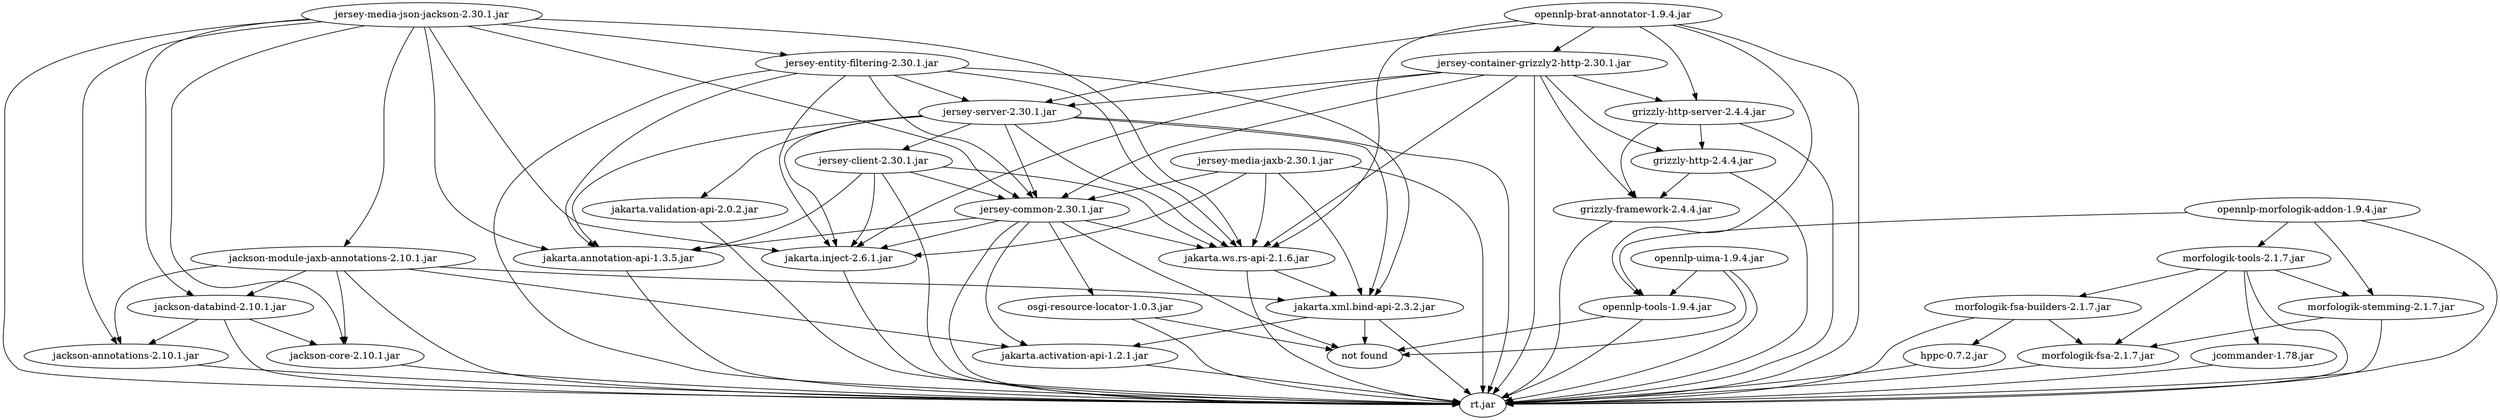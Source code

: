 digraph "summary" {
  "grizzly-framework-2.4.4.jar"                      -> "rt.jar";
  "grizzly-http-2.4.4.jar"                           -> "grizzly-framework-2.4.4.jar";
  "grizzly-http-2.4.4.jar"                           -> "rt.jar";
  "grizzly-http-server-2.4.4.jar"                    -> "grizzly-framework-2.4.4.jar";
  "grizzly-http-server-2.4.4.jar"                    -> "grizzly-http-2.4.4.jar";
  "grizzly-http-server-2.4.4.jar"                    -> "rt.jar";
  "hppc-0.7.2.jar"                                   -> "rt.jar";
  "jackson-annotations-2.10.1.jar"                   -> "rt.jar";
  "jackson-core-2.10.1.jar"                          -> "rt.jar";
  "jackson-databind-2.10.1.jar"                      -> "jackson-annotations-2.10.1.jar";
  "jackson-databind-2.10.1.jar"                      -> "jackson-core-2.10.1.jar";
  "jackson-databind-2.10.1.jar"                      -> "rt.jar";
  "jackson-module-jaxb-annotations-2.10.1.jar"       -> "jackson-annotations-2.10.1.jar";
  "jackson-module-jaxb-annotations-2.10.1.jar"       -> "jackson-core-2.10.1.jar";
  "jackson-module-jaxb-annotations-2.10.1.jar"       -> "jackson-databind-2.10.1.jar";
  "jackson-module-jaxb-annotations-2.10.1.jar"       -> "jakarta.activation-api-1.2.1.jar";
  "jackson-module-jaxb-annotations-2.10.1.jar"       -> "jakarta.xml.bind-api-2.3.2.jar";
  "jackson-module-jaxb-annotations-2.10.1.jar"       -> "rt.jar";
  "jakarta.activation-api-1.2.1.jar"                 -> "rt.jar";
  "jakarta.annotation-api-1.3.5.jar"                 -> "rt.jar";
  "jakarta.inject-2.6.1.jar"                         -> "rt.jar";
  "jakarta.validation-api-2.0.2.jar"                 -> "rt.jar";
  "jakarta.ws.rs-api-2.1.6.jar"                      -> "jakarta.xml.bind-api-2.3.2.jar";
  "jakarta.ws.rs-api-2.1.6.jar"                      -> "rt.jar";
  "jakarta.xml.bind-api-2.3.2.jar"                   -> "jakarta.activation-api-1.2.1.jar";
  "jakarta.xml.bind-api-2.3.2.jar"                   -> "not found";
  "jakarta.xml.bind-api-2.3.2.jar"                   -> "rt.jar";
  "jcommander-1.78.jar"                              -> "rt.jar";
  "jersey-client-2.30.1.jar"                         -> "jakarta.annotation-api-1.3.5.jar";
  "jersey-client-2.30.1.jar"                         -> "jakarta.inject-2.6.1.jar";
  "jersey-client-2.30.1.jar"                         -> "jakarta.ws.rs-api-2.1.6.jar";
  "jersey-client-2.30.1.jar"                         -> "jersey-common-2.30.1.jar";
  "jersey-client-2.30.1.jar"                         -> "rt.jar";
  "jersey-common-2.30.1.jar"                         -> "jakarta.activation-api-1.2.1.jar";
  "jersey-common-2.30.1.jar"                         -> "jakarta.annotation-api-1.3.5.jar";
  "jersey-common-2.30.1.jar"                         -> "jakarta.inject-2.6.1.jar";
  "jersey-common-2.30.1.jar"                         -> "jakarta.ws.rs-api-2.1.6.jar";
  "jersey-common-2.30.1.jar"                         -> "not found";
  "jersey-common-2.30.1.jar"                         -> "osgi-resource-locator-1.0.3.jar";
  "jersey-common-2.30.1.jar"                         -> "rt.jar";
  "jersey-container-grizzly2-http-2.30.1.jar"        -> "grizzly-framework-2.4.4.jar";
  "jersey-container-grizzly2-http-2.30.1.jar"        -> "grizzly-http-2.4.4.jar";
  "jersey-container-grizzly2-http-2.30.1.jar"        -> "grizzly-http-server-2.4.4.jar";
  "jersey-container-grizzly2-http-2.30.1.jar"        -> "jakarta.inject-2.6.1.jar";
  "jersey-container-grizzly2-http-2.30.1.jar"        -> "jakarta.ws.rs-api-2.1.6.jar";
  "jersey-container-grizzly2-http-2.30.1.jar"        -> "jersey-common-2.30.1.jar";
  "jersey-container-grizzly2-http-2.30.1.jar"        -> "jersey-server-2.30.1.jar";
  "jersey-container-grizzly2-http-2.30.1.jar"        -> "rt.jar";
  "jersey-entity-filtering-2.30.1.jar"               -> "jakarta.annotation-api-1.3.5.jar";
  "jersey-entity-filtering-2.30.1.jar"               -> "jakarta.inject-2.6.1.jar";
  "jersey-entity-filtering-2.30.1.jar"               -> "jakarta.ws.rs-api-2.1.6.jar";
  "jersey-entity-filtering-2.30.1.jar"               -> "jakarta.xml.bind-api-2.3.2.jar";
  "jersey-entity-filtering-2.30.1.jar"               -> "jersey-common-2.30.1.jar";
  "jersey-entity-filtering-2.30.1.jar"               -> "jersey-server-2.30.1.jar";
  "jersey-entity-filtering-2.30.1.jar"               -> "rt.jar";
  "jersey-media-jaxb-2.30.1.jar"                     -> "jakarta.inject-2.6.1.jar";
  "jersey-media-jaxb-2.30.1.jar"                     -> "jakarta.ws.rs-api-2.1.6.jar";
  "jersey-media-jaxb-2.30.1.jar"                     -> "jakarta.xml.bind-api-2.3.2.jar";
  "jersey-media-jaxb-2.30.1.jar"                     -> "jersey-common-2.30.1.jar";
  "jersey-media-jaxb-2.30.1.jar"                     -> "rt.jar";
  "jersey-media-json-jackson-2.30.1.jar"             -> "jackson-annotations-2.10.1.jar";
  "jersey-media-json-jackson-2.30.1.jar"             -> "jackson-core-2.10.1.jar";
  "jersey-media-json-jackson-2.30.1.jar"             -> "jackson-databind-2.10.1.jar";
  "jersey-media-json-jackson-2.30.1.jar"             -> "jackson-module-jaxb-annotations-2.10.1.jar";
  "jersey-media-json-jackson-2.30.1.jar"             -> "jakarta.annotation-api-1.3.5.jar";
  "jersey-media-json-jackson-2.30.1.jar"             -> "jakarta.inject-2.6.1.jar";
  "jersey-media-json-jackson-2.30.1.jar"             -> "jakarta.ws.rs-api-2.1.6.jar";
  "jersey-media-json-jackson-2.30.1.jar"             -> "jersey-common-2.30.1.jar";
  "jersey-media-json-jackson-2.30.1.jar"             -> "jersey-entity-filtering-2.30.1.jar";
  "jersey-media-json-jackson-2.30.1.jar"             -> "rt.jar";
  "jersey-server-2.30.1.jar"                         -> "jakarta.annotation-api-1.3.5.jar";
  "jersey-server-2.30.1.jar"                         -> "jakarta.inject-2.6.1.jar";
  "jersey-server-2.30.1.jar"                         -> "jakarta.validation-api-2.0.2.jar";
  "jersey-server-2.30.1.jar"                         -> "jakarta.ws.rs-api-2.1.6.jar";
  "jersey-server-2.30.1.jar"                         -> "jakarta.xml.bind-api-2.3.2.jar";
  "jersey-server-2.30.1.jar"                         -> "jersey-client-2.30.1.jar";
  "jersey-server-2.30.1.jar"                         -> "jersey-common-2.30.1.jar";
  "jersey-server-2.30.1.jar"                         -> "rt.jar";
  "morfologik-fsa-2.1.7.jar"                         -> "rt.jar";
  "morfologik-fsa-builders-2.1.7.jar"                -> "hppc-0.7.2.jar";
  "morfologik-fsa-builders-2.1.7.jar"                -> "morfologik-fsa-2.1.7.jar";
  "morfologik-fsa-builders-2.1.7.jar"                -> "rt.jar";
  "morfologik-stemming-2.1.7.jar"                    -> "morfologik-fsa-2.1.7.jar";
  "morfologik-stemming-2.1.7.jar"                    -> "rt.jar";
  "morfologik-tools-2.1.7.jar"                       -> "jcommander-1.78.jar";
  "morfologik-tools-2.1.7.jar"                       -> "morfologik-fsa-2.1.7.jar";
  "morfologik-tools-2.1.7.jar"                       -> "morfologik-fsa-builders-2.1.7.jar";
  "morfologik-tools-2.1.7.jar"                       -> "morfologik-stemming-2.1.7.jar";
  "morfologik-tools-2.1.7.jar"                       -> "rt.jar";
  "opennlp-brat-annotator-1.9.4.jar"                 -> "grizzly-http-server-2.4.4.jar";
  "opennlp-brat-annotator-1.9.4.jar"                 -> "jakarta.ws.rs-api-2.1.6.jar";
  "opennlp-brat-annotator-1.9.4.jar"                 -> "jersey-container-grizzly2-http-2.30.1.jar";
  "opennlp-brat-annotator-1.9.4.jar"                 -> "jersey-server-2.30.1.jar";
  "opennlp-brat-annotator-1.9.4.jar"                 -> "opennlp-tools-1.9.4.jar";
  "opennlp-brat-annotator-1.9.4.jar"                 -> "rt.jar";
  "opennlp-morfologik-addon-1.9.4.jar"               -> "morfologik-stemming-2.1.7.jar";
  "opennlp-morfologik-addon-1.9.4.jar"               -> "morfologik-tools-2.1.7.jar";
  "opennlp-morfologik-addon-1.9.4.jar"               -> "opennlp-tools-1.9.4.jar";
  "opennlp-morfologik-addon-1.9.4.jar"               -> "rt.jar";
  "opennlp-tools-1.9.4.jar"                          -> "not found";
  "opennlp-tools-1.9.4.jar"                          -> "rt.jar";
  "opennlp-uima-1.9.4.jar"                           -> "not found";
  "opennlp-uima-1.9.4.jar"                           -> "opennlp-tools-1.9.4.jar";
  "opennlp-uima-1.9.4.jar"                           -> "rt.jar";
  "osgi-resource-locator-1.0.3.jar"                  -> "not found";
  "osgi-resource-locator-1.0.3.jar"                  -> "rt.jar";
}
